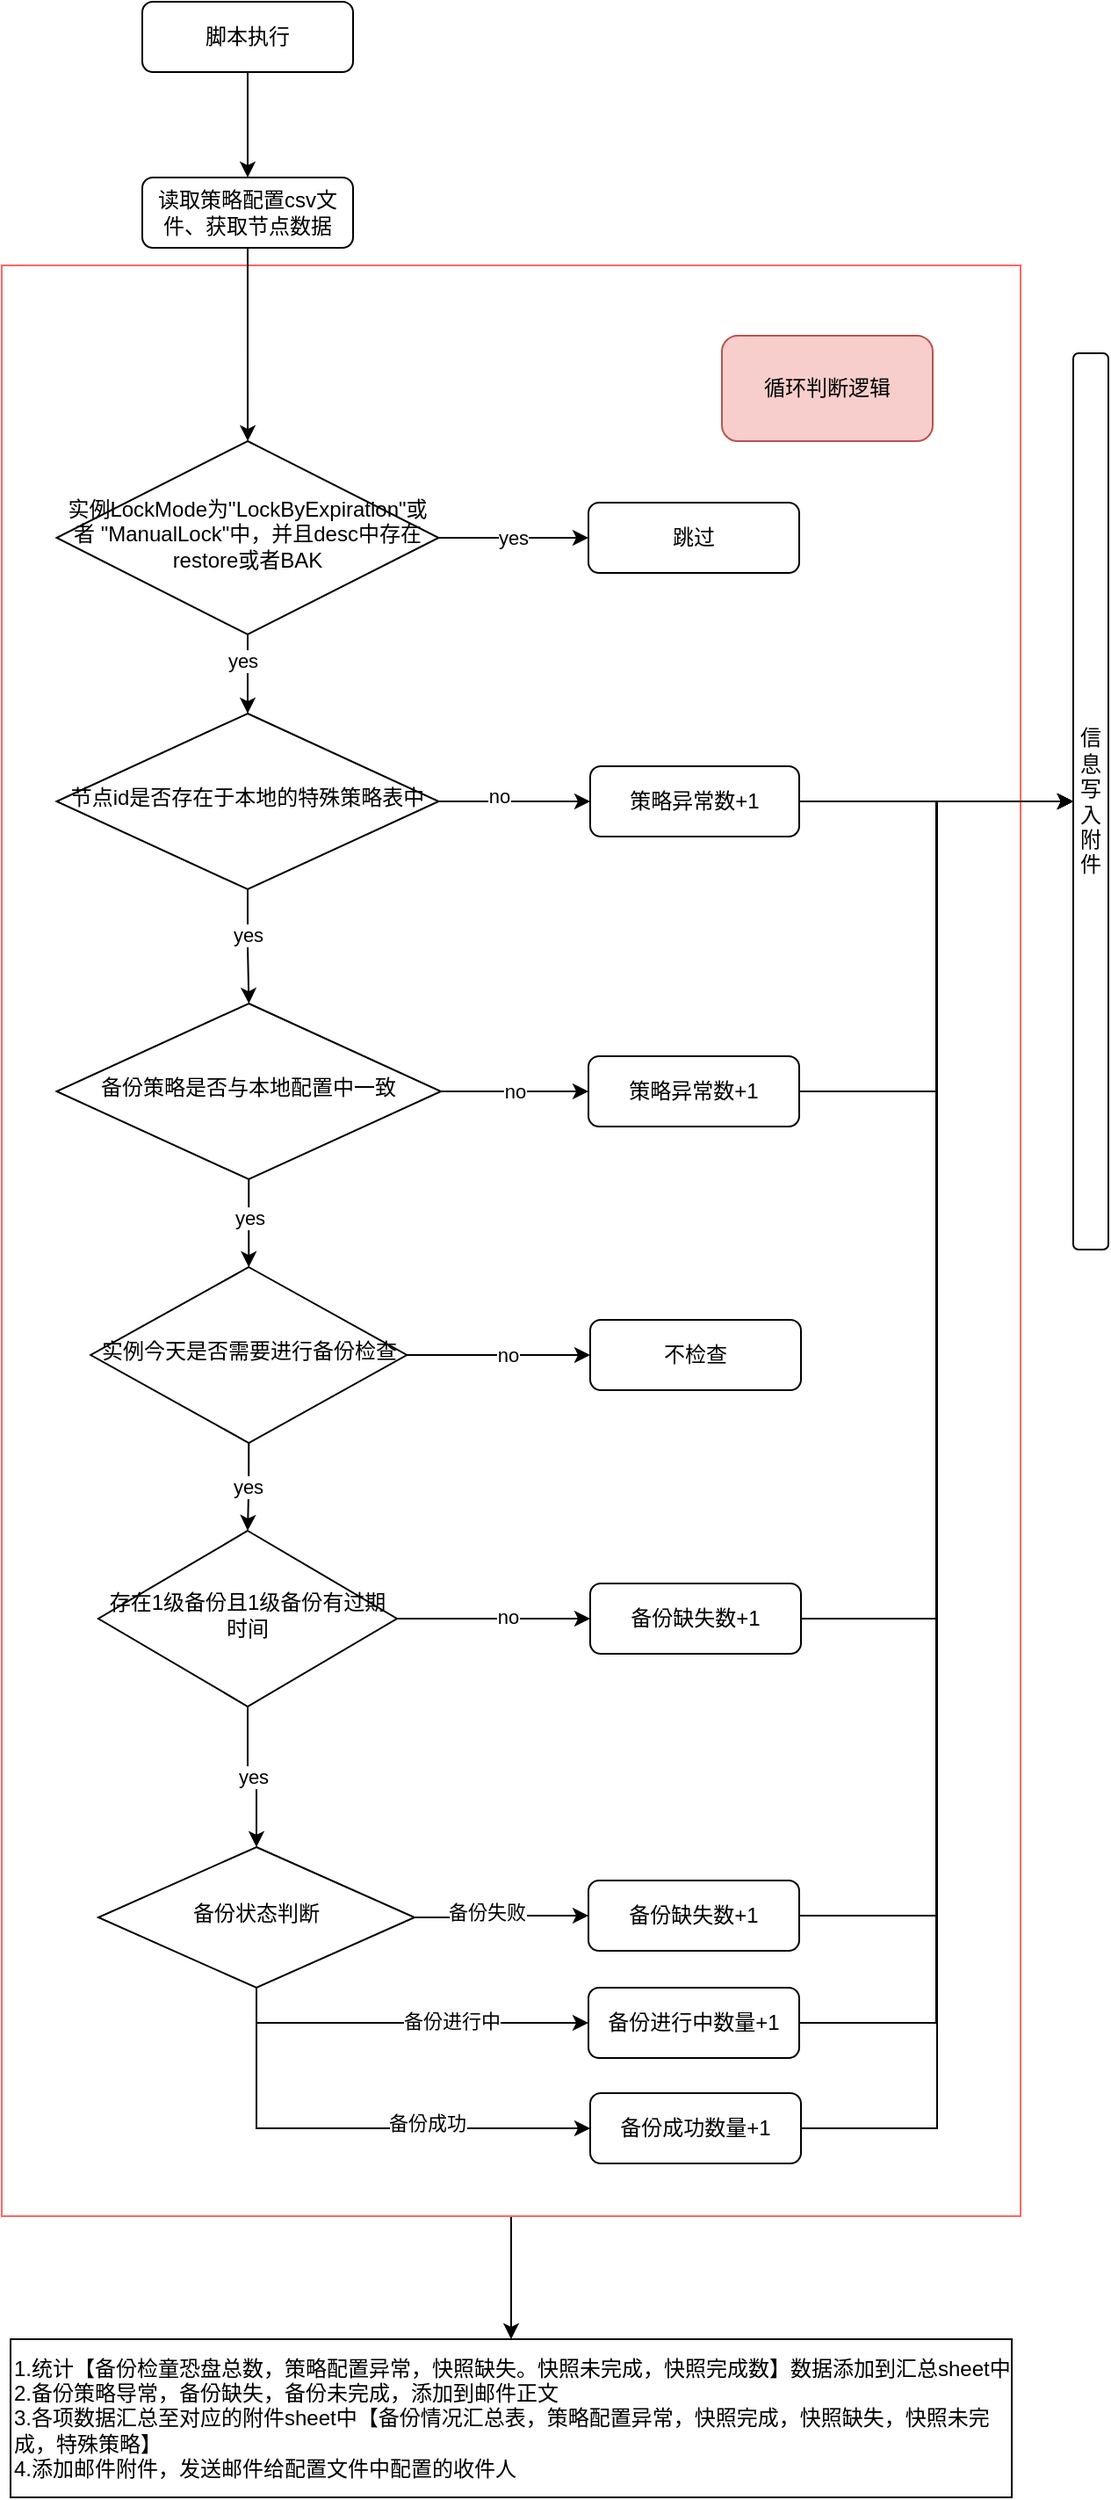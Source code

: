 <mxfile version="22.1.3" type="github">
  <diagram id="C5RBs43oDa-KdzZeNtuy" name="Page-1">
    <mxGraphModel dx="1434" dy="716" grid="1" gridSize="10" guides="1" tooltips="1" connect="1" arrows="1" fold="1" page="1" pageScale="1" pageWidth="827" pageHeight="1169" math="0" shadow="0">
      <root>
        <mxCell id="WIyWlLk6GJQsqaUBKTNV-0" />
        <mxCell id="WIyWlLk6GJQsqaUBKTNV-1" parent="WIyWlLk6GJQsqaUBKTNV-0" />
        <mxCell id="ji-AY086nkE0llclrPv6-63" style="edgeStyle=orthogonalEdgeStyle;rounded=0;orthogonalLoop=1;jettySize=auto;html=1;" edge="1" parent="WIyWlLk6GJQsqaUBKTNV-1" source="ji-AY086nkE0llclrPv6-61" target="ji-AY086nkE0llclrPv6-60">
          <mxGeometry relative="1" as="geometry" />
        </mxCell>
        <mxCell id="ji-AY086nkE0llclrPv6-61" value="" style="rounded=0;whiteSpace=wrap;html=1;textOpacity=1;labelBorderColor=#FF6666;labelBackgroundColor=#FF6666;strokeColor=#FF6666;" vertex="1" parent="WIyWlLk6GJQsqaUBKTNV-1">
          <mxGeometry x="80" y="230" width="580" height="1110" as="geometry" />
        </mxCell>
        <mxCell id="ji-AY086nkE0llclrPv6-3" value="" style="edgeStyle=orthogonalEdgeStyle;rounded=0;orthogonalLoop=1;jettySize=auto;html=1;" edge="1" parent="WIyWlLk6GJQsqaUBKTNV-1" source="WIyWlLk6GJQsqaUBKTNV-3" target="ji-AY086nkE0llclrPv6-1">
          <mxGeometry relative="1" as="geometry" />
        </mxCell>
        <mxCell id="WIyWlLk6GJQsqaUBKTNV-3" value="脚本执行" style="rounded=1;whiteSpace=wrap;html=1;fontSize=12;glass=0;strokeWidth=1;shadow=0;" parent="WIyWlLk6GJQsqaUBKTNV-1" vertex="1">
          <mxGeometry x="160" y="80" width="120" height="40" as="geometry" />
        </mxCell>
        <mxCell id="ji-AY086nkE0llclrPv6-5" value="" style="edgeStyle=orthogonalEdgeStyle;rounded=0;orthogonalLoop=1;jettySize=auto;html=1;" edge="1" parent="WIyWlLk6GJQsqaUBKTNV-1" source="ji-AY086nkE0llclrPv6-1" target="ji-AY086nkE0llclrPv6-4">
          <mxGeometry relative="1" as="geometry" />
        </mxCell>
        <mxCell id="ji-AY086nkE0llclrPv6-1" value="读取策略配置csv文件、获取节点数据" style="rounded=1;whiteSpace=wrap;html=1;fontSize=12;glass=0;strokeWidth=1;shadow=0;" vertex="1" parent="WIyWlLk6GJQsqaUBKTNV-1">
          <mxGeometry x="160" y="180" width="120" height="40" as="geometry" />
        </mxCell>
        <mxCell id="ji-AY086nkE0llclrPv6-7" value="yes" style="edgeStyle=orthogonalEdgeStyle;rounded=0;orthogonalLoop=1;jettySize=auto;html=1;exitX=1;exitY=0.5;exitDx=0;exitDy=0;" edge="1" parent="WIyWlLk6GJQsqaUBKTNV-1" source="ji-AY086nkE0llclrPv6-4" target="ji-AY086nkE0llclrPv6-6">
          <mxGeometry relative="1" as="geometry" />
        </mxCell>
        <mxCell id="ji-AY086nkE0llclrPv6-9" value="" style="edgeStyle=orthogonalEdgeStyle;rounded=0;orthogonalLoop=1;jettySize=auto;html=1;" edge="1" parent="WIyWlLk6GJQsqaUBKTNV-1" source="ji-AY086nkE0llclrPv6-4" target="ji-AY086nkE0llclrPv6-8">
          <mxGeometry relative="1" as="geometry" />
        </mxCell>
        <mxCell id="ji-AY086nkE0llclrPv6-28" value="yes" style="edgeLabel;html=1;align=center;verticalAlign=middle;resizable=0;points=[];" vertex="1" connectable="0" parent="ji-AY086nkE0llclrPv6-9">
          <mxGeometry x="-0.333" y="-3" relative="1" as="geometry">
            <mxPoint as="offset" />
          </mxGeometry>
        </mxCell>
        <mxCell id="ji-AY086nkE0llclrPv6-4" value="实例LockMode为&quot;LockByExpiration&quot;或者 &quot;ManualLock&quot;中，并且desc中存在restore或者BAK" style="rhombus;whiteSpace=wrap;html=1;shadow=0;fontFamily=Helvetica;fontSize=12;align=center;strokeWidth=1;spacing=6;spacingTop=-4;" vertex="1" parent="WIyWlLk6GJQsqaUBKTNV-1">
          <mxGeometry x="111.25" y="330" width="217.5" height="110" as="geometry" />
        </mxCell>
        <mxCell id="ji-AY086nkE0llclrPv6-6" value="跳过" style="rounded=1;whiteSpace=wrap;html=1;fontSize=12;glass=0;strokeWidth=1;shadow=0;" vertex="1" parent="WIyWlLk6GJQsqaUBKTNV-1">
          <mxGeometry x="414" y="365" width="120" height="40" as="geometry" />
        </mxCell>
        <mxCell id="ji-AY086nkE0llclrPv6-11" value="" style="edgeStyle=orthogonalEdgeStyle;rounded=0;orthogonalLoop=1;jettySize=auto;html=1;" edge="1" parent="WIyWlLk6GJQsqaUBKTNV-1" source="ji-AY086nkE0llclrPv6-8" target="ji-AY086nkE0llclrPv6-10">
          <mxGeometry relative="1" as="geometry" />
        </mxCell>
        <mxCell id="ji-AY086nkE0llclrPv6-12" value="no" style="edgeLabel;html=1;align=center;verticalAlign=middle;resizable=0;points=[];" vertex="1" connectable="0" parent="ji-AY086nkE0llclrPv6-11">
          <mxGeometry x="-0.22" y="3" relative="1" as="geometry">
            <mxPoint as="offset" />
          </mxGeometry>
        </mxCell>
        <mxCell id="ji-AY086nkE0llclrPv6-17" style="edgeStyle=orthogonalEdgeStyle;rounded=0;orthogonalLoop=1;jettySize=auto;html=1;exitX=0.5;exitY=1;exitDx=0;exitDy=0;" edge="1" parent="WIyWlLk6GJQsqaUBKTNV-1" source="ji-AY086nkE0llclrPv6-8" target="ji-AY086nkE0llclrPv6-16">
          <mxGeometry relative="1" as="geometry" />
        </mxCell>
        <mxCell id="ji-AY086nkE0llclrPv6-27" value="yes" style="edgeLabel;html=1;align=center;verticalAlign=middle;resizable=0;points=[];" vertex="1" connectable="0" parent="ji-AY086nkE0llclrPv6-17">
          <mxGeometry x="-0.209" relative="1" as="geometry">
            <mxPoint as="offset" />
          </mxGeometry>
        </mxCell>
        <mxCell id="ji-AY086nkE0llclrPv6-8" value="节点id是否存在于本地的特殊策略表中" style="rhombus;whiteSpace=wrap;html=1;shadow=0;fontFamily=Helvetica;fontSize=12;align=center;strokeWidth=1;spacing=6;spacingTop=-4;" vertex="1" parent="WIyWlLk6GJQsqaUBKTNV-1">
          <mxGeometry x="111.25" y="485" width="217.5" height="100" as="geometry" />
        </mxCell>
        <mxCell id="ji-AY086nkE0llclrPv6-15" value="" style="edgeStyle=orthogonalEdgeStyle;rounded=0;orthogonalLoop=1;jettySize=auto;html=1;entryX=0;entryY=0.5;entryDx=0;entryDy=0;" edge="1" parent="WIyWlLk6GJQsqaUBKTNV-1" source="ji-AY086nkE0llclrPv6-10" target="ji-AY086nkE0llclrPv6-13">
          <mxGeometry relative="1" as="geometry">
            <mxPoint x="614" y="535" as="targetPoint" />
          </mxGeometry>
        </mxCell>
        <mxCell id="ji-AY086nkE0llclrPv6-10" value="策略异常数+1" style="rounded=1;whiteSpace=wrap;html=1;fontSize=12;glass=0;strokeWidth=1;shadow=0;" vertex="1" parent="WIyWlLk6GJQsqaUBKTNV-1">
          <mxGeometry x="415" y="515" width="119" height="40" as="geometry" />
        </mxCell>
        <mxCell id="ji-AY086nkE0llclrPv6-13" value="信息写入附件" style="rounded=1;whiteSpace=wrap;html=1;" vertex="1" parent="WIyWlLk6GJQsqaUBKTNV-1">
          <mxGeometry x="690" y="280" width="20" height="510" as="geometry" />
        </mxCell>
        <mxCell id="ji-AY086nkE0llclrPv6-19" style="edgeStyle=orthogonalEdgeStyle;rounded=0;orthogonalLoop=1;jettySize=auto;html=1;exitX=1;exitY=0.5;exitDx=0;exitDy=0;" edge="1" parent="WIyWlLk6GJQsqaUBKTNV-1" source="ji-AY086nkE0llclrPv6-16" target="ji-AY086nkE0llclrPv6-18">
          <mxGeometry relative="1" as="geometry" />
        </mxCell>
        <mxCell id="ji-AY086nkE0llclrPv6-26" value="no" style="edgeLabel;html=1;align=center;verticalAlign=middle;resizable=0;points=[];" vertex="1" connectable="0" parent="ji-AY086nkE0llclrPv6-19">
          <mxGeometry relative="1" as="geometry">
            <mxPoint as="offset" />
          </mxGeometry>
        </mxCell>
        <mxCell id="ji-AY086nkE0llclrPv6-22" style="edgeStyle=orthogonalEdgeStyle;rounded=0;orthogonalLoop=1;jettySize=auto;html=1;exitX=0.5;exitY=1;exitDx=0;exitDy=0;" edge="1" parent="WIyWlLk6GJQsqaUBKTNV-1" source="ji-AY086nkE0llclrPv6-16" target="ji-AY086nkE0llclrPv6-21">
          <mxGeometry relative="1" as="geometry" />
        </mxCell>
        <mxCell id="ji-AY086nkE0llclrPv6-29" value="yes" style="edgeLabel;html=1;align=center;verticalAlign=middle;resizable=0;points=[];" vertex="1" connectable="0" parent="ji-AY086nkE0llclrPv6-22">
          <mxGeometry x="-0.12" relative="1" as="geometry">
            <mxPoint as="offset" />
          </mxGeometry>
        </mxCell>
        <mxCell id="ji-AY086nkE0llclrPv6-16" value="备份策略是否与本地配置中一致" style="rhombus;whiteSpace=wrap;html=1;shadow=0;fontFamily=Helvetica;fontSize=12;align=center;strokeWidth=1;spacing=6;spacingTop=-4;" vertex="1" parent="WIyWlLk6GJQsqaUBKTNV-1">
          <mxGeometry x="111.25" y="650" width="218.75" height="100" as="geometry" />
        </mxCell>
        <mxCell id="ji-AY086nkE0llclrPv6-20" style="edgeStyle=orthogonalEdgeStyle;rounded=0;orthogonalLoop=1;jettySize=auto;html=1;exitX=1;exitY=0.5;exitDx=0;exitDy=0;entryX=0;entryY=0.5;entryDx=0;entryDy=0;" edge="1" parent="WIyWlLk6GJQsqaUBKTNV-1" source="ji-AY086nkE0llclrPv6-18" target="ji-AY086nkE0llclrPv6-13">
          <mxGeometry relative="1" as="geometry" />
        </mxCell>
        <mxCell id="ji-AY086nkE0llclrPv6-18" value="策略异常数+1" style="rounded=1;whiteSpace=wrap;html=1;fontSize=12;glass=0;strokeWidth=1;shadow=0;" vertex="1" parent="WIyWlLk6GJQsqaUBKTNV-1">
          <mxGeometry x="414" y="680" width="120" height="40" as="geometry" />
        </mxCell>
        <mxCell id="ji-AY086nkE0llclrPv6-24" style="edgeStyle=orthogonalEdgeStyle;rounded=0;orthogonalLoop=1;jettySize=auto;html=1;exitX=1;exitY=0.5;exitDx=0;exitDy=0;entryX=0;entryY=0.5;entryDx=0;entryDy=0;" edge="1" parent="WIyWlLk6GJQsqaUBKTNV-1" source="ji-AY086nkE0llclrPv6-21" target="ji-AY086nkE0llclrPv6-23">
          <mxGeometry relative="1" as="geometry" />
        </mxCell>
        <mxCell id="ji-AY086nkE0llclrPv6-25" value="no" style="edgeLabel;html=1;align=center;verticalAlign=middle;resizable=0;points=[];" vertex="1" connectable="0" parent="ji-AY086nkE0llclrPv6-24">
          <mxGeometry x="0.099" relative="1" as="geometry">
            <mxPoint as="offset" />
          </mxGeometry>
        </mxCell>
        <mxCell id="ji-AY086nkE0llclrPv6-31" value="yes" style="edgeStyle=orthogonalEdgeStyle;rounded=0;orthogonalLoop=1;jettySize=auto;html=1;exitX=0.5;exitY=1;exitDx=0;exitDy=0;" edge="1" parent="WIyWlLk6GJQsqaUBKTNV-1" source="ji-AY086nkE0llclrPv6-21" target="ji-AY086nkE0llclrPv6-30">
          <mxGeometry relative="1" as="geometry" />
        </mxCell>
        <mxCell id="ji-AY086nkE0llclrPv6-21" value="实例今天是否需要进行备份检查" style="rhombus;whiteSpace=wrap;html=1;shadow=0;fontFamily=Helvetica;fontSize=12;align=center;strokeWidth=1;spacing=6;spacingTop=-4;" vertex="1" parent="WIyWlLk6GJQsqaUBKTNV-1">
          <mxGeometry x="130.63" y="800" width="180" height="100" as="geometry" />
        </mxCell>
        <mxCell id="ji-AY086nkE0llclrPv6-23" value="不检查" style="rounded=1;whiteSpace=wrap;html=1;fontSize=12;glass=0;strokeWidth=1;shadow=0;" vertex="1" parent="WIyWlLk6GJQsqaUBKTNV-1">
          <mxGeometry x="415" y="830" width="120" height="40" as="geometry" />
        </mxCell>
        <mxCell id="ji-AY086nkE0llclrPv6-33" style="edgeStyle=orthogonalEdgeStyle;rounded=0;orthogonalLoop=1;jettySize=auto;html=1;exitX=1;exitY=0.5;exitDx=0;exitDy=0;entryX=0;entryY=0.5;entryDx=0;entryDy=0;" edge="1" parent="WIyWlLk6GJQsqaUBKTNV-1" source="ji-AY086nkE0llclrPv6-30" target="ji-AY086nkE0llclrPv6-32">
          <mxGeometry relative="1" as="geometry" />
        </mxCell>
        <mxCell id="ji-AY086nkE0llclrPv6-36" value="no" style="edgeLabel;html=1;align=center;verticalAlign=middle;resizable=0;points=[];" vertex="1" connectable="0" parent="ji-AY086nkE0llclrPv6-33">
          <mxGeometry x="0.145" y="1" relative="1" as="geometry">
            <mxPoint as="offset" />
          </mxGeometry>
        </mxCell>
        <mxCell id="ji-AY086nkE0llclrPv6-38" value="yes" style="edgeStyle=orthogonalEdgeStyle;rounded=0;orthogonalLoop=1;jettySize=auto;html=1;exitX=0.5;exitY=1;exitDx=0;exitDy=0;entryX=0.5;entryY=0;entryDx=0;entryDy=0;" edge="1" parent="WIyWlLk6GJQsqaUBKTNV-1" source="ji-AY086nkE0llclrPv6-30" target="ji-AY086nkE0llclrPv6-39">
          <mxGeometry relative="1" as="geometry">
            <mxPoint x="220.63" y="1100" as="targetPoint" />
          </mxGeometry>
        </mxCell>
        <mxCell id="ji-AY086nkE0llclrPv6-30" value="存在1级备份且1级备份有过期时间" style="rhombus;whiteSpace=wrap;html=1;shadow=0;fontFamily=Helvetica;fontSize=12;align=center;strokeWidth=1;spacing=6;spacingTop=-4;" vertex="1" parent="WIyWlLk6GJQsqaUBKTNV-1">
          <mxGeometry x="135" y="950" width="170" height="100" as="geometry" />
        </mxCell>
        <mxCell id="ji-AY086nkE0llclrPv6-35" value="" style="edgeStyle=orthogonalEdgeStyle;rounded=0;orthogonalLoop=1;jettySize=auto;html=1;entryX=0;entryY=0.5;entryDx=0;entryDy=0;" edge="1" parent="WIyWlLk6GJQsqaUBKTNV-1" source="ji-AY086nkE0llclrPv6-32" target="ji-AY086nkE0llclrPv6-13">
          <mxGeometry relative="1" as="geometry">
            <mxPoint x="615" y="1000" as="targetPoint" />
          </mxGeometry>
        </mxCell>
        <mxCell id="ji-AY086nkE0llclrPv6-32" value="备份缺失数+1" style="rounded=1;whiteSpace=wrap;html=1;fontSize=12;glass=0;strokeWidth=1;shadow=0;" vertex="1" parent="WIyWlLk6GJQsqaUBKTNV-1">
          <mxGeometry x="415" y="980" width="120" height="40" as="geometry" />
        </mxCell>
        <mxCell id="ji-AY086nkE0llclrPv6-43" style="edgeStyle=orthogonalEdgeStyle;rounded=0;orthogonalLoop=1;jettySize=auto;html=1;entryX=0;entryY=0.5;entryDx=0;entryDy=0;" edge="1" parent="WIyWlLk6GJQsqaUBKTNV-1" source="ji-AY086nkE0llclrPv6-39" target="ji-AY086nkE0llclrPv6-40">
          <mxGeometry relative="1" as="geometry" />
        </mxCell>
        <mxCell id="ji-AY086nkE0llclrPv6-59" value="备份失败" style="edgeLabel;html=1;align=center;verticalAlign=middle;resizable=0;points=[];" vertex="1" connectable="0" parent="ji-AY086nkE0llclrPv6-43">
          <mxGeometry x="-0.18" y="3" relative="1" as="geometry">
            <mxPoint as="offset" />
          </mxGeometry>
        </mxCell>
        <mxCell id="ji-AY086nkE0llclrPv6-55" style="edgeStyle=orthogonalEdgeStyle;rounded=0;orthogonalLoop=1;jettySize=auto;html=1;entryX=0;entryY=0.5;entryDx=0;entryDy=0;" edge="1" parent="WIyWlLk6GJQsqaUBKTNV-1" source="ji-AY086nkE0llclrPv6-39" target="ji-AY086nkE0llclrPv6-42">
          <mxGeometry relative="1" as="geometry">
            <Array as="points">
              <mxPoint x="225" y="1290" />
            </Array>
          </mxGeometry>
        </mxCell>
        <mxCell id="ji-AY086nkE0llclrPv6-58" value="备份成功" style="edgeLabel;html=1;align=center;verticalAlign=middle;resizable=0;points=[];" vertex="1" connectable="0" parent="ji-AY086nkE0llclrPv6-55">
          <mxGeometry x="0.311" y="3" relative="1" as="geometry">
            <mxPoint as="offset" />
          </mxGeometry>
        </mxCell>
        <mxCell id="ji-AY086nkE0llclrPv6-56" style="edgeStyle=orthogonalEdgeStyle;rounded=0;orthogonalLoop=1;jettySize=auto;html=1;entryX=0;entryY=0.5;entryDx=0;entryDy=0;" edge="1" parent="WIyWlLk6GJQsqaUBKTNV-1" source="ji-AY086nkE0llclrPv6-39" target="ji-AY086nkE0llclrPv6-41">
          <mxGeometry relative="1" as="geometry">
            <Array as="points">
              <mxPoint x="225" y="1230" />
            </Array>
          </mxGeometry>
        </mxCell>
        <mxCell id="ji-AY086nkE0llclrPv6-57" value="备份进行中" style="edgeLabel;html=1;align=center;verticalAlign=middle;resizable=0;points=[];" vertex="1" connectable="0" parent="ji-AY086nkE0llclrPv6-56">
          <mxGeometry x="0.254" y="1" relative="1" as="geometry">
            <mxPoint as="offset" />
          </mxGeometry>
        </mxCell>
        <mxCell id="ji-AY086nkE0llclrPv6-39" value="备份状态判断" style="rhombus;whiteSpace=wrap;html=1;shadow=0;fontFamily=Helvetica;fontSize=12;align=center;strokeWidth=1;spacing=6;spacingTop=-4;" vertex="1" parent="WIyWlLk6GJQsqaUBKTNV-1">
          <mxGeometry x="135" y="1130" width="180" height="80" as="geometry" />
        </mxCell>
        <mxCell id="ji-AY086nkE0llclrPv6-47" value="" style="edgeStyle=orthogonalEdgeStyle;rounded=0;orthogonalLoop=1;jettySize=auto;html=1;entryX=0;entryY=0.5;entryDx=0;entryDy=0;" edge="1" parent="WIyWlLk6GJQsqaUBKTNV-1" source="ji-AY086nkE0llclrPv6-40" target="ji-AY086nkE0llclrPv6-13">
          <mxGeometry relative="1" as="geometry">
            <mxPoint x="610" y="1090" as="targetPoint" />
          </mxGeometry>
        </mxCell>
        <mxCell id="ji-AY086nkE0llclrPv6-40" value="备份缺失数+1" style="rounded=1;whiteSpace=wrap;html=1;fontSize=12;glass=0;strokeWidth=1;shadow=0;" vertex="1" parent="WIyWlLk6GJQsqaUBKTNV-1">
          <mxGeometry x="414" y="1149" width="120" height="40" as="geometry" />
        </mxCell>
        <mxCell id="ji-AY086nkE0llclrPv6-49" value="" style="edgeStyle=orthogonalEdgeStyle;rounded=0;orthogonalLoop=1;jettySize=auto;html=1;entryX=0;entryY=0.5;entryDx=0;entryDy=0;" edge="1" parent="WIyWlLk6GJQsqaUBKTNV-1" source="ji-AY086nkE0llclrPv6-41" target="ji-AY086nkE0llclrPv6-13">
          <mxGeometry relative="1" as="geometry">
            <mxPoint x="620" y="1209" as="targetPoint" />
          </mxGeometry>
        </mxCell>
        <mxCell id="ji-AY086nkE0llclrPv6-41" value="备份进行中数量+1" style="rounded=1;whiteSpace=wrap;html=1;fontSize=12;glass=0;strokeWidth=1;shadow=0;" vertex="1" parent="WIyWlLk6GJQsqaUBKTNV-1">
          <mxGeometry x="414" y="1210" width="120" height="40" as="geometry" />
        </mxCell>
        <mxCell id="ji-AY086nkE0llclrPv6-51" value="" style="edgeStyle=orthogonalEdgeStyle;rounded=0;orthogonalLoop=1;jettySize=auto;html=1;entryX=0;entryY=0.5;entryDx=0;entryDy=0;" edge="1" parent="WIyWlLk6GJQsqaUBKTNV-1" source="ji-AY086nkE0llclrPv6-42" target="ji-AY086nkE0llclrPv6-13">
          <mxGeometry relative="1" as="geometry">
            <mxPoint x="610" y="1290" as="targetPoint" />
          </mxGeometry>
        </mxCell>
        <mxCell id="ji-AY086nkE0llclrPv6-42" value="备份成功数量+1" style="rounded=1;whiteSpace=wrap;html=1;fontSize=12;glass=0;strokeWidth=1;shadow=0;" vertex="1" parent="WIyWlLk6GJQsqaUBKTNV-1">
          <mxGeometry x="415" y="1270" width="120" height="40" as="geometry" />
        </mxCell>
        <mxCell id="ji-AY086nkE0llclrPv6-60" value="1.统计【备份检童恐盘总数，策略配置异常，快照缺失。快照未完成，快照完成数】数据添加到汇总sheet中&lt;br&gt;2.备份策略导常，备份缺失，备份未完成，添加到邮件正文&lt;br&gt;3.各项数据汇总至对应的附件sheet中【备份情况汇总表，策略配置异常，快照完成，快照缺失，快照未完成，特殊策略】&lt;br&gt;4.添加邮件附件，发送邮件给配置文件中配置的收件人" style="rounded=0;whiteSpace=wrap;html=1;align=left;" vertex="1" parent="WIyWlLk6GJQsqaUBKTNV-1">
          <mxGeometry x="85" y="1410" width="570" height="90" as="geometry" />
        </mxCell>
        <mxCell id="ji-AY086nkE0llclrPv6-64" value="循环判断逻辑" style="rounded=1;whiteSpace=wrap;html=1;fillColor=#f8cecc;strokeColor=#b85450;" vertex="1" parent="WIyWlLk6GJQsqaUBKTNV-1">
          <mxGeometry x="490" y="270" width="120" height="60" as="geometry" />
        </mxCell>
      </root>
    </mxGraphModel>
  </diagram>
</mxfile>

